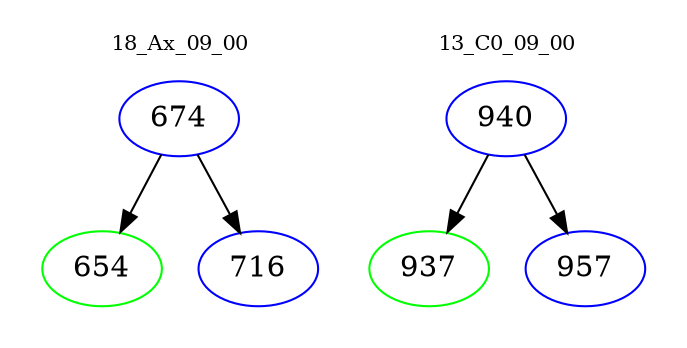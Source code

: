digraph{
subgraph cluster_0 {
color = white
label = "18_Ax_09_00";
fontsize=10;
T0_674 [label="674", color="blue"]
T0_674 -> T0_654 [color="black"]
T0_654 [label="654", color="green"]
T0_674 -> T0_716 [color="black"]
T0_716 [label="716", color="blue"]
}
subgraph cluster_1 {
color = white
label = "13_C0_09_00";
fontsize=10;
T1_940 [label="940", color="blue"]
T1_940 -> T1_937 [color="black"]
T1_937 [label="937", color="green"]
T1_940 -> T1_957 [color="black"]
T1_957 [label="957", color="blue"]
}
}

